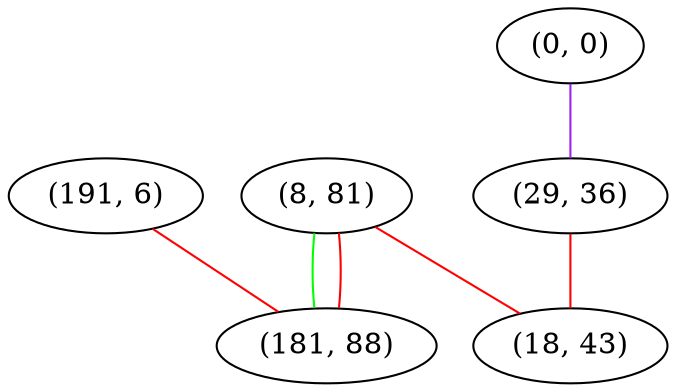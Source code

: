 graph "" {
"(191, 6)";
"(0, 0)";
"(8, 81)";
"(29, 36)";
"(18, 43)";
"(181, 88)";
"(191, 6)" -- "(181, 88)"  [color=red, key=0, weight=1];
"(0, 0)" -- "(29, 36)"  [color=purple, key=0, weight=4];
"(8, 81)" -- "(18, 43)"  [color=red, key=0, weight=1];
"(8, 81)" -- "(181, 88)"  [color=green, key=0, weight=2];
"(8, 81)" -- "(181, 88)"  [color=red, key=1, weight=1];
"(29, 36)" -- "(18, 43)"  [color=red, key=0, weight=1];
}
